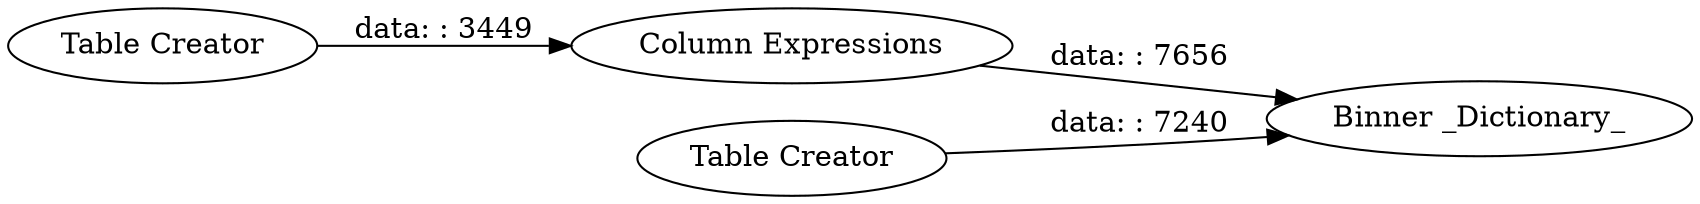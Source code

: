 digraph {
	"4013448458203294929_25" [label="Table Creator"]
	"4013448458203294929_27" [label="Table Creator"]
	"4013448458203294929_28" [label="Binner _Dictionary_"]
	"4013448458203294929_26" [label="Column Expressions"]
	"4013448458203294929_26" -> "4013448458203294929_28" [label="data: : 7656"]
	"4013448458203294929_25" -> "4013448458203294929_26" [label="data: : 3449"]
	"4013448458203294929_27" -> "4013448458203294929_28" [label="data: : 7240"]
	rankdir=LR
}
